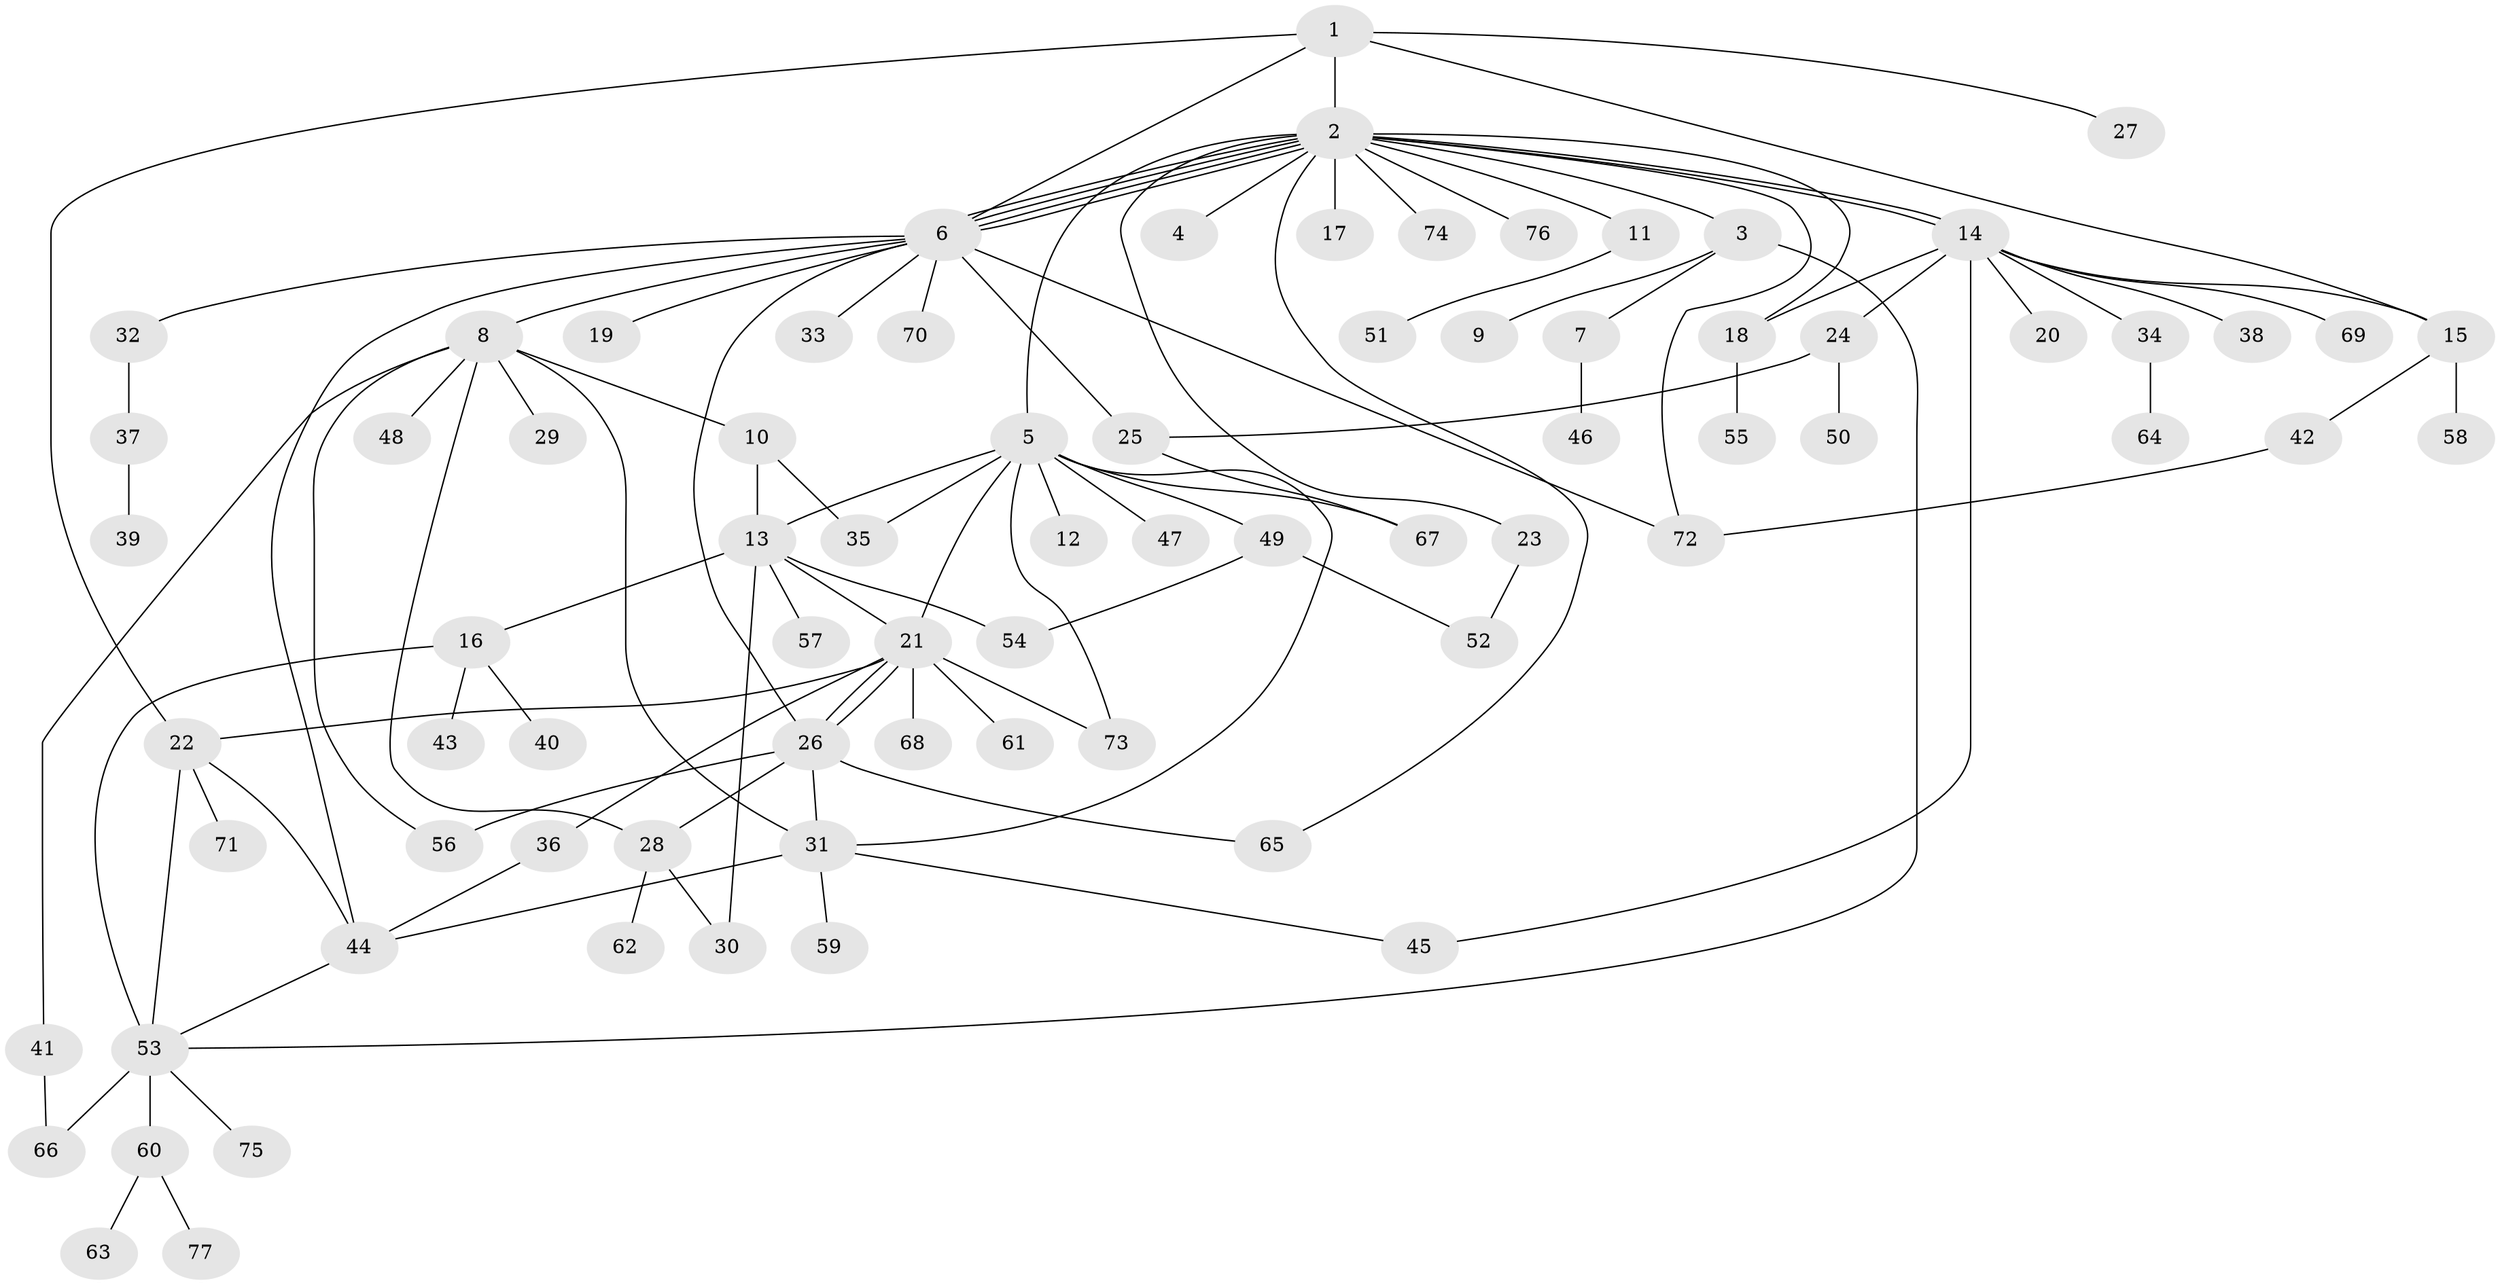 // Generated by graph-tools (version 1.1) at 2025/01/03/09/25 03:01:48]
// undirected, 77 vertices, 110 edges
graph export_dot {
graph [start="1"]
  node [color=gray90,style=filled];
  1;
  2;
  3;
  4;
  5;
  6;
  7;
  8;
  9;
  10;
  11;
  12;
  13;
  14;
  15;
  16;
  17;
  18;
  19;
  20;
  21;
  22;
  23;
  24;
  25;
  26;
  27;
  28;
  29;
  30;
  31;
  32;
  33;
  34;
  35;
  36;
  37;
  38;
  39;
  40;
  41;
  42;
  43;
  44;
  45;
  46;
  47;
  48;
  49;
  50;
  51;
  52;
  53;
  54;
  55;
  56;
  57;
  58;
  59;
  60;
  61;
  62;
  63;
  64;
  65;
  66;
  67;
  68;
  69;
  70;
  71;
  72;
  73;
  74;
  75;
  76;
  77;
  1 -- 2;
  1 -- 6;
  1 -- 15;
  1 -- 22;
  1 -- 27;
  2 -- 3;
  2 -- 4;
  2 -- 5;
  2 -- 6;
  2 -- 6;
  2 -- 6;
  2 -- 6;
  2 -- 11;
  2 -- 14;
  2 -- 14;
  2 -- 17;
  2 -- 18;
  2 -- 23;
  2 -- 65;
  2 -- 72;
  2 -- 74;
  2 -- 76;
  3 -- 7;
  3 -- 9;
  3 -- 53;
  5 -- 12;
  5 -- 13;
  5 -- 21;
  5 -- 31;
  5 -- 35;
  5 -- 47;
  5 -- 49;
  5 -- 67;
  5 -- 73;
  6 -- 8;
  6 -- 19;
  6 -- 25;
  6 -- 26;
  6 -- 32;
  6 -- 33;
  6 -- 44;
  6 -- 70;
  6 -- 72;
  7 -- 46;
  8 -- 10;
  8 -- 28;
  8 -- 29;
  8 -- 31;
  8 -- 41;
  8 -- 48;
  8 -- 56;
  10 -- 13;
  10 -- 35;
  11 -- 51;
  13 -- 16;
  13 -- 21;
  13 -- 30;
  13 -- 54;
  13 -- 57;
  14 -- 15;
  14 -- 18;
  14 -- 20;
  14 -- 24;
  14 -- 34;
  14 -- 38;
  14 -- 45;
  14 -- 69;
  15 -- 42;
  15 -- 58;
  16 -- 40;
  16 -- 43;
  16 -- 53;
  18 -- 55;
  21 -- 22;
  21 -- 26;
  21 -- 26;
  21 -- 36;
  21 -- 61;
  21 -- 68;
  21 -- 73;
  22 -- 44;
  22 -- 53;
  22 -- 71;
  23 -- 52;
  24 -- 25;
  24 -- 50;
  25 -- 67;
  26 -- 28;
  26 -- 31;
  26 -- 56;
  26 -- 65;
  28 -- 30;
  28 -- 62;
  31 -- 44;
  31 -- 45;
  31 -- 59;
  32 -- 37;
  34 -- 64;
  36 -- 44;
  37 -- 39;
  41 -- 66;
  42 -- 72;
  44 -- 53;
  49 -- 52;
  49 -- 54;
  53 -- 60;
  53 -- 66;
  53 -- 75;
  60 -- 63;
  60 -- 77;
}
